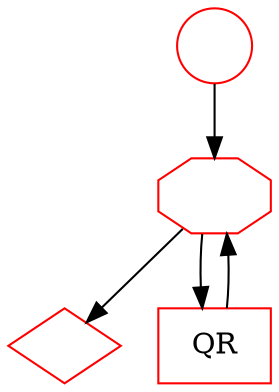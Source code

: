 digraph G {

    S [label="", shape=circle, color=red];
    E [label="", shape=diamond, color=red];

    W [label="", shape=octagon, color=red];

    M [label="QR", shape=rect, color=red];

S->W;

M->W;

W->E;
W->M;


}
